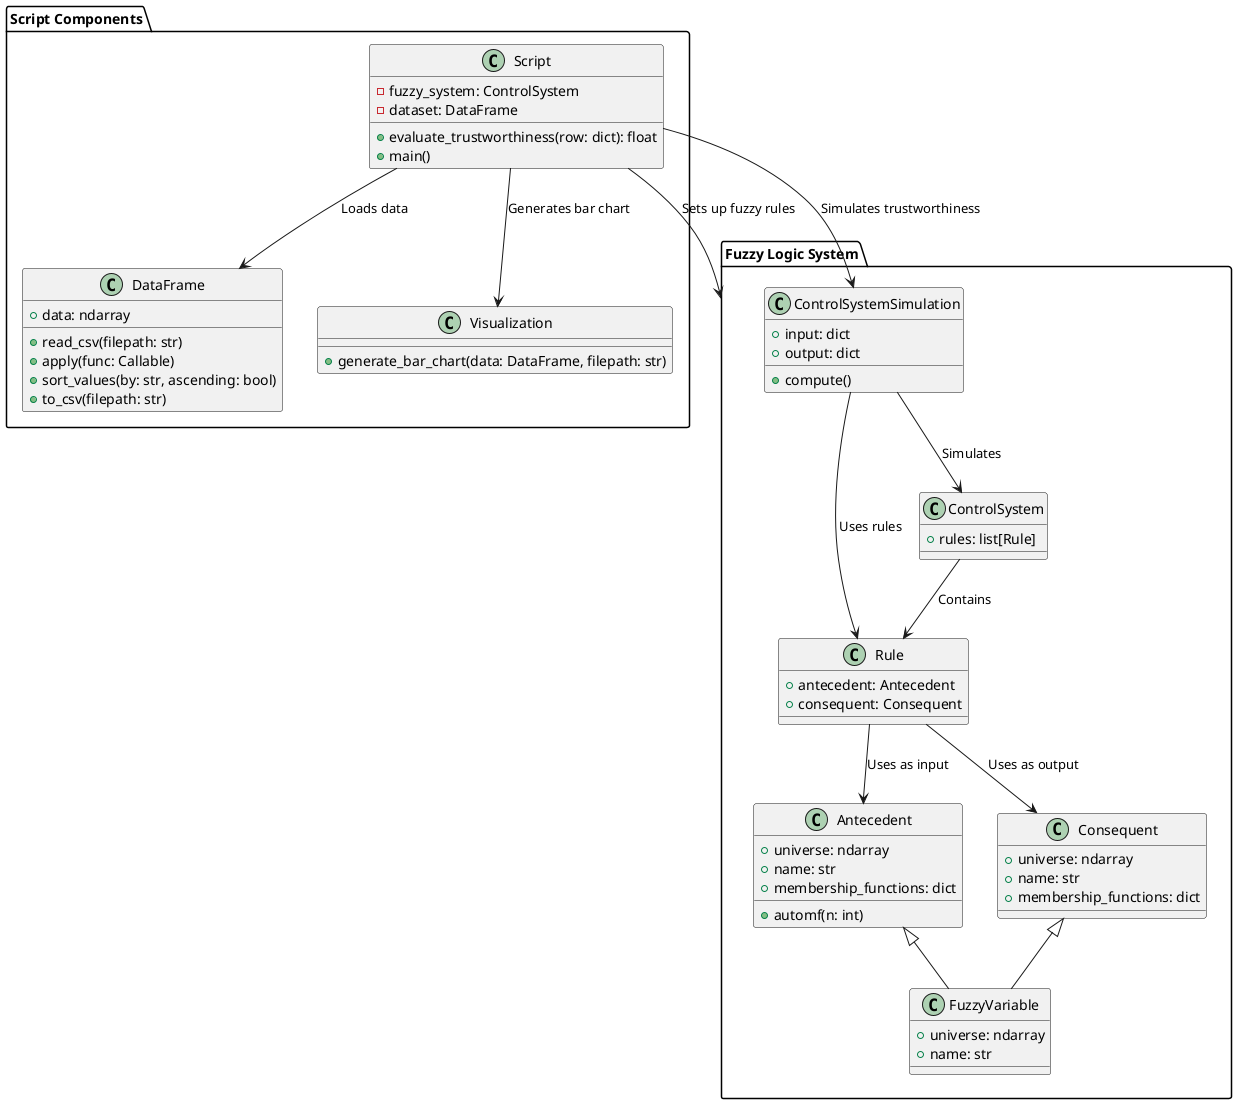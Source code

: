 
@startuml

package "Fuzzy Logic System" {
    class Antecedent {
        + universe: ndarray
        + name: str
        + membership_functions: dict
        + automf(n: int)
    }

    class Consequent {
        + universe: ndarray
        + name: str
        + membership_functions: dict
    }

    class FuzzyVariable {
        + universe: ndarray
        + name: str
    }

    class Rule {
        + antecedent: Antecedent
        + consequent: Consequent
    }

    class ControlSystem {
        + rules: list[Rule]
    }

    class ControlSystemSimulation {
        + input: dict
        + output: dict
        + compute()
    }
}

package "Script Components" {
    class DataFrame {
        + data: ndarray
        + read_csv(filepath: str)
        + apply(func: Callable)
        + sort_values(by: str, ascending: bool)
        + to_csv(filepath: str)
    }

    class Visualization {
        + generate_bar_chart(data: DataFrame, filepath: str)
    }

    class Script {
        - fuzzy_system: ControlSystem
        - dataset: DataFrame
        + evaluate_trustworthiness(row: dict): float
        + main()
    }
}

Script --> DataFrame : "Loads data"
Script --> "Fuzzy Logic System" : "Sets up fuzzy rules"
Script --> ControlSystemSimulation : "Simulates trustworthiness"
Script --> Visualization : "Generates bar chart"

Antecedent <|-- FuzzyVariable
Consequent <|-- FuzzyVariable
ControlSystem --> Rule : "Contains"
Rule --> Antecedent : "Uses as input"
Rule --> Consequent : "Uses as output"
ControlSystemSimulation --> ControlSystem : "Simulates"
ControlSystemSimulation --> Rule : "Uses rules"

@enduml
